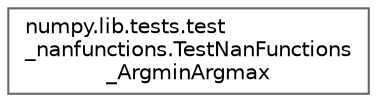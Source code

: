 digraph "Graphical Class Hierarchy"
{
 // LATEX_PDF_SIZE
  bgcolor="transparent";
  edge [fontname=Helvetica,fontsize=10,labelfontname=Helvetica,labelfontsize=10];
  node [fontname=Helvetica,fontsize=10,shape=box,height=0.2,width=0.4];
  rankdir="LR";
  Node0 [id="Node000000",label="numpy.lib.tests.test\l_nanfunctions.TestNanFunctions\l_ArgminArgmax",height=0.2,width=0.4,color="grey40", fillcolor="white", style="filled",URL="$dd/d9e/classnumpy_1_1lib_1_1tests_1_1test__nanfunctions_1_1TestNanFunctions__ArgminArgmax.html",tooltip=" "];
}
